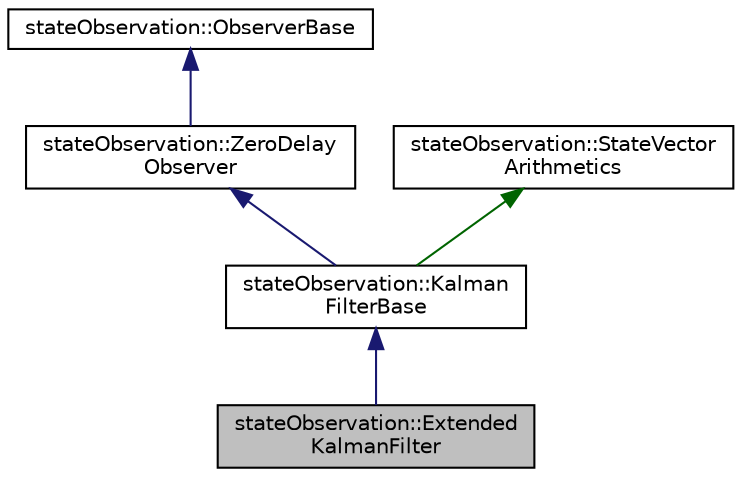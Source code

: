 digraph "stateObservation::ExtendedKalmanFilter"
{
  edge [fontname="Helvetica",fontsize="10",labelfontname="Helvetica",labelfontsize="10"];
  node [fontname="Helvetica",fontsize="10",shape=record];
  Node0 [label="stateObservation::Extended\lKalmanFilter",height=0.2,width=0.4,color="black", fillcolor="grey75", style="filled", fontcolor="black"];
  Node1 -> Node0 [dir="back",color="midnightblue",fontsize="10",style="solid",fontname="Helvetica"];
  Node1 [label="stateObservation::Kalman\lFilterBase",height=0.2,width=0.4,color="black", fillcolor="white", style="filled",URL="$classstateObservation_1_1KalmanFilterBase.html",tooltip="It mostly implements the equations of Kalman filtering It is suitablle by derivation to be used incas..."];
  Node2 -> Node1 [dir="back",color="midnightblue",fontsize="10",style="solid",fontname="Helvetica"];
  Node2 [label="stateObservation::ZeroDelay\lObserver",height=0.2,width=0.4,color="black", fillcolor="white", style="filled",URL="$classstateObservation_1_1ZeroDelayObserver.html",tooltip="Defines the base class of online zero delay observers. Zero delay observers are the classical state o..."];
  Node3 -> Node2 [dir="back",color="midnightblue",fontsize="10",style="solid",fontname="Helvetica"];
  Node3 [label="stateObservation::ObserverBase",height=0.2,width=0.4,color="black", fillcolor="white", style="filled",URL="$classstateObservation_1_1ObserverBase.html",tooltip="The base class for observers. The observer is destinated to any dynamical system with a vector state ..."];
  Node4 -> Node1 [dir="back",color="darkgreen",fontsize="10",style="solid",fontname="Helvetica"];
  Node4 [label="stateObservation::StateVector\lArithmetics",height=0.2,width=0.4,color="black", fillcolor="white", style="filled",URL="$classstateObservation_1_1StateVectorArithmetics.html",tooltip="This class is used to customize the way the difference between measurements, the state update functio..."];
}
